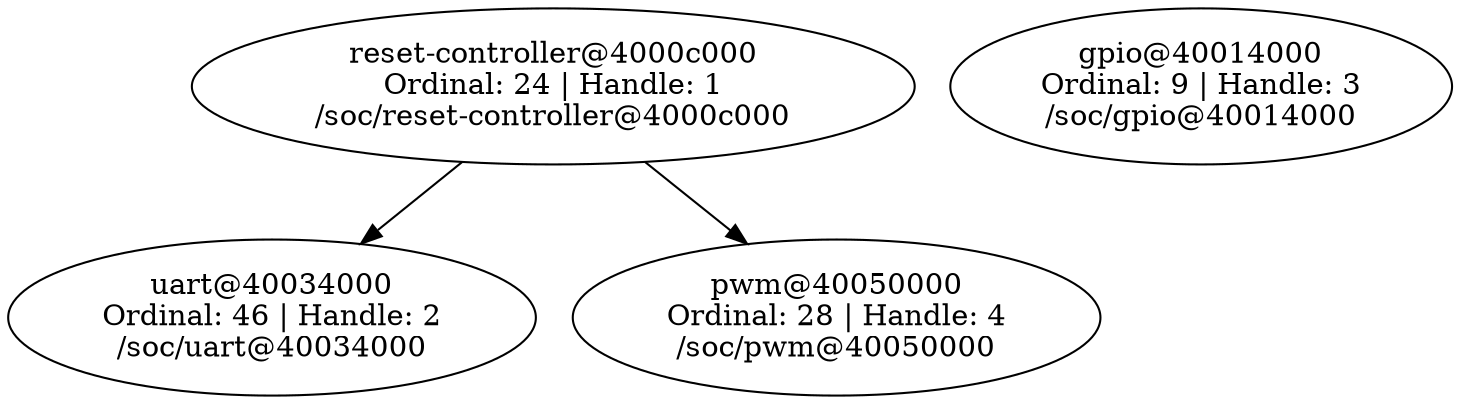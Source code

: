 // /home/tatiana/projects/zephyros-rp2040-example3/ControlMotores/build/zephyr/zephyr_pre0.elf
digraph "Device dependency graph" {
	24 [label="reset-controller@4000c000\nOrdinal: 24 | Handle: 1\n/soc/reset-controller@4000c000"]
	46 [label="uart@40034000\nOrdinal: 46 | Handle: 2\n/soc/uart@40034000"]
	9 [label="gpio@40014000\nOrdinal: 9 | Handle: 3\n/soc/gpio@40014000"]
	28 [label="pwm@40050000\nOrdinal: 28 | Handle: 4\n/soc/pwm@40050000"]
	24 -> 46
	24 -> 28
}
